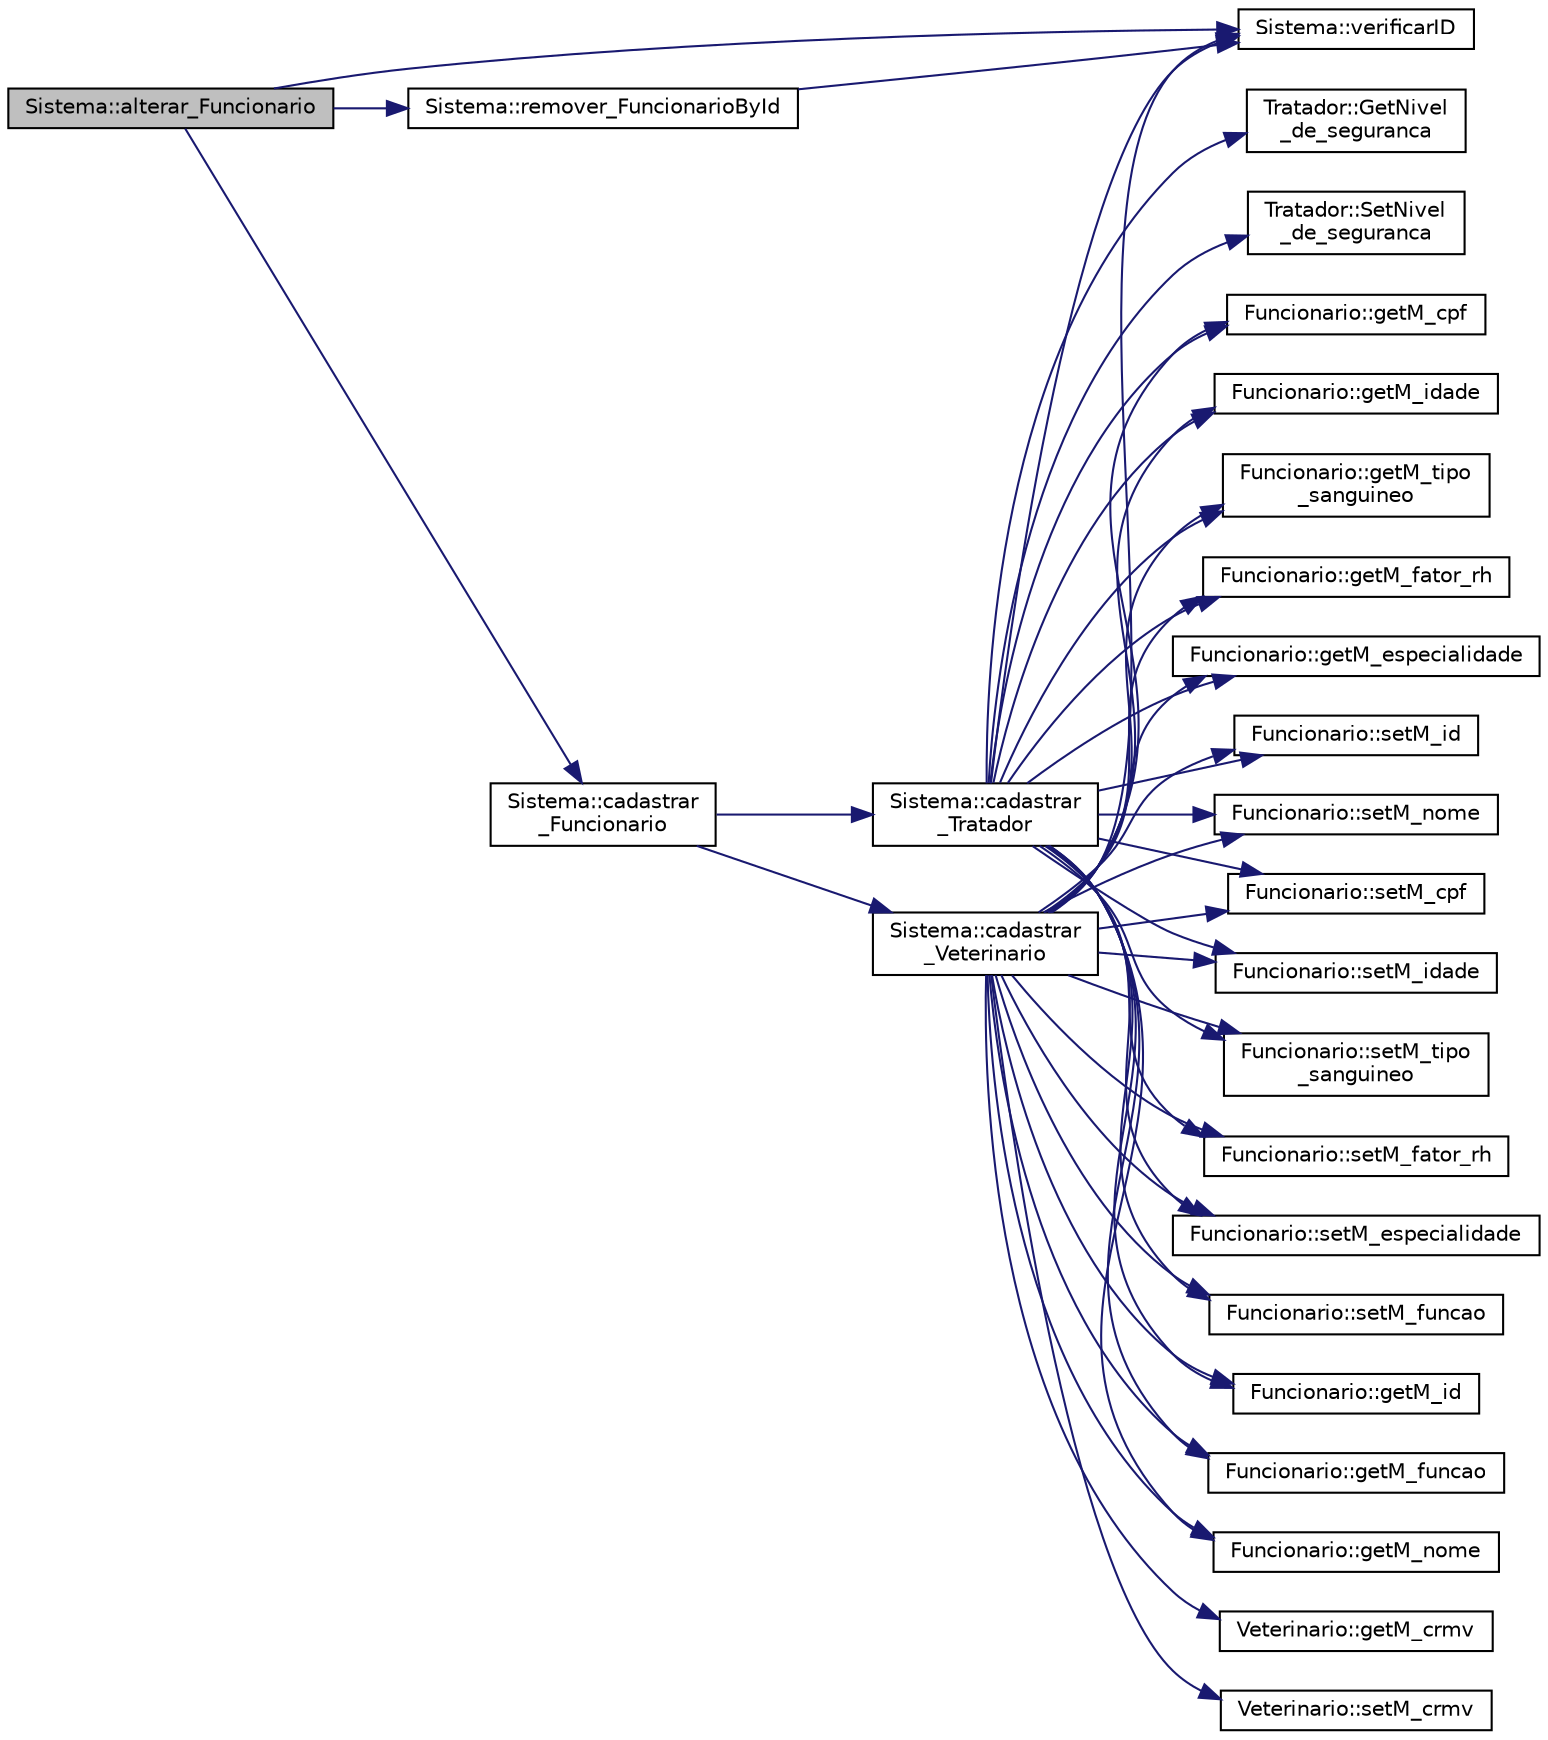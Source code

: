 digraph "Sistema::alterar_Funcionario"
{
  edge [fontname="Helvetica",fontsize="10",labelfontname="Helvetica",labelfontsize="10"];
  node [fontname="Helvetica",fontsize="10",shape=record];
  rankdir="LR";
  Node6 [label="Sistema::alterar_Funcionario",height=0.2,width=0.4,color="black", fillcolor="grey75", style="filled", fontcolor="black"];
  Node6 -> Node7 [color="midnightblue",fontsize="10",style="solid",fontname="Helvetica"];
  Node7 [label="Sistema::cadastrar\l_Funcionario",height=0.2,width=0.4,color="black", fillcolor="white", style="filled",URL="$class_sistema.html#a09f67281b0cce5adc53ca5ba61889b1a",tooltip="Sistema de cadastro de funcionário. "];
  Node7 -> Node8 [color="midnightblue",fontsize="10",style="solid",fontname="Helvetica"];
  Node8 [label="Sistema::cadastrar\l_Tratador",height=0.2,width=0.4,color="black", fillcolor="white", style="filled",URL="$class_sistema.html#a8ced2bfb34f49850cb7304aa310a3f33",tooltip="Cadastra um tratador. "];
  Node8 -> Node9 [color="midnightblue",fontsize="10",style="solid",fontname="Helvetica"];
  Node9 [label="Sistema::verificarID",height=0.2,width=0.4,color="black", fillcolor="white", style="filled",URL="$class_sistema.html#a1d9ef2a50059785ec0d5d09e89a20b4f",tooltip="Checa se id do funcionário já existe. "];
  Node8 -> Node10 [color="midnightblue",fontsize="10",style="solid",fontname="Helvetica"];
  Node10 [label="Funcionario::setM_id",height=0.2,width=0.4,color="black", fillcolor="white", style="filled",URL="$class_funcionario.html#a9918c88dd2985cb8643f28407e5f0236"];
  Node8 -> Node11 [color="midnightblue",fontsize="10",style="solid",fontname="Helvetica"];
  Node11 [label="Funcionario::setM_nome",height=0.2,width=0.4,color="black", fillcolor="white", style="filled",URL="$class_funcionario.html#a85a4128d2eae877de922cd3259054e43"];
  Node8 -> Node12 [color="midnightblue",fontsize="10",style="solid",fontname="Helvetica"];
  Node12 [label="Funcionario::setM_cpf",height=0.2,width=0.4,color="black", fillcolor="white", style="filled",URL="$class_funcionario.html#a34df8d7817934b39bf55862532f222f6"];
  Node8 -> Node13 [color="midnightblue",fontsize="10",style="solid",fontname="Helvetica"];
  Node13 [label="Funcionario::setM_idade",height=0.2,width=0.4,color="black", fillcolor="white", style="filled",URL="$class_funcionario.html#a94d479f6870613825b0d6fb1b914bac0"];
  Node8 -> Node14 [color="midnightblue",fontsize="10",style="solid",fontname="Helvetica"];
  Node14 [label="Funcionario::setM_tipo\l_sanguineo",height=0.2,width=0.4,color="black", fillcolor="white", style="filled",URL="$class_funcionario.html#aaa528174dd7a3e3d3d7dfd5a20455a34"];
  Node8 -> Node15 [color="midnightblue",fontsize="10",style="solid",fontname="Helvetica"];
  Node15 [label="Funcionario::setM_fator_rh",height=0.2,width=0.4,color="black", fillcolor="white", style="filled",URL="$class_funcionario.html#a96f023d8dbc4b2ee7ead46a1cb91e9a2"];
  Node8 -> Node16 [color="midnightblue",fontsize="10",style="solid",fontname="Helvetica"];
  Node16 [label="Funcionario::setM_especialidade",height=0.2,width=0.4,color="black", fillcolor="white", style="filled",URL="$class_funcionario.html#a19534737bd7bf7f4b308bffebdfaa9cd"];
  Node8 -> Node17 [color="midnightblue",fontsize="10",style="solid",fontname="Helvetica"];
  Node17 [label="Funcionario::setM_funcao",height=0.2,width=0.4,color="black", fillcolor="white", style="filled",URL="$class_funcionario.html#a9de9412bb27baa22675f288548b8d870"];
  Node8 -> Node18 [color="midnightblue",fontsize="10",style="solid",fontname="Helvetica"];
  Node18 [label="Tratador::SetNivel\l_de_seguranca",height=0.2,width=0.4,color="black", fillcolor="white", style="filled",URL="$class_tratador.html#ad6335d5e5a07ee418ec32b7624f2de06"];
  Node8 -> Node19 [color="midnightblue",fontsize="10",style="solid",fontname="Helvetica"];
  Node19 [label="Funcionario::getM_id",height=0.2,width=0.4,color="black", fillcolor="white", style="filled",URL="$class_funcionario.html#a28862fda8ac97bae17caa6c6d8659ca8"];
  Node8 -> Node20 [color="midnightblue",fontsize="10",style="solid",fontname="Helvetica"];
  Node20 [label="Funcionario::getM_funcao",height=0.2,width=0.4,color="black", fillcolor="white", style="filled",URL="$class_funcionario.html#af9b915ef86c488403c1f3843bbf8fd95"];
  Node8 -> Node21 [color="midnightblue",fontsize="10",style="solid",fontname="Helvetica"];
  Node21 [label="Funcionario::getM_nome",height=0.2,width=0.4,color="black", fillcolor="white", style="filled",URL="$class_funcionario.html#abfafc40b693e6bf765998a78d23b2e58"];
  Node8 -> Node22 [color="midnightblue",fontsize="10",style="solid",fontname="Helvetica"];
  Node22 [label="Funcionario::getM_cpf",height=0.2,width=0.4,color="black", fillcolor="white", style="filled",URL="$class_funcionario.html#afe90ceedae9ae30ba014aa43e0556744"];
  Node8 -> Node23 [color="midnightblue",fontsize="10",style="solid",fontname="Helvetica"];
  Node23 [label="Funcionario::getM_idade",height=0.2,width=0.4,color="black", fillcolor="white", style="filled",URL="$class_funcionario.html#aa070eee31dbde8832868518a0f0d1436"];
  Node8 -> Node24 [color="midnightblue",fontsize="10",style="solid",fontname="Helvetica"];
  Node24 [label="Funcionario::getM_tipo\l_sanguineo",height=0.2,width=0.4,color="black", fillcolor="white", style="filled",URL="$class_funcionario.html#a43899ba443365c1e3b5e78e37a8ccd85"];
  Node8 -> Node25 [color="midnightblue",fontsize="10",style="solid",fontname="Helvetica"];
  Node25 [label="Funcionario::getM_fator_rh",height=0.2,width=0.4,color="black", fillcolor="white", style="filled",URL="$class_funcionario.html#ab34e46ef33b0f2918bcf129772ca28fb"];
  Node8 -> Node26 [color="midnightblue",fontsize="10",style="solid",fontname="Helvetica"];
  Node26 [label="Funcionario::getM_especialidade",height=0.2,width=0.4,color="black", fillcolor="white", style="filled",URL="$class_funcionario.html#ad04c633c1d9c9d0c0e794bad0b4d2adf"];
  Node8 -> Node27 [color="midnightblue",fontsize="10",style="solid",fontname="Helvetica"];
  Node27 [label="Tratador::GetNivel\l_de_seguranca",height=0.2,width=0.4,color="black", fillcolor="white", style="filled",URL="$class_tratador.html#a0cbcf60a869f43d17a040458aaf6a129"];
  Node7 -> Node28 [color="midnightblue",fontsize="10",style="solid",fontname="Helvetica"];
  Node28 [label="Sistema::cadastrar\l_Veterinario",height=0.2,width=0.4,color="black", fillcolor="white", style="filled",URL="$class_sistema.html#ae571232cb93233d37b18ca90edff3b53",tooltip="Cadastra um veterinário. "];
  Node28 -> Node9 [color="midnightblue",fontsize="10",style="solid",fontname="Helvetica"];
  Node28 -> Node10 [color="midnightblue",fontsize="10",style="solid",fontname="Helvetica"];
  Node28 -> Node11 [color="midnightblue",fontsize="10",style="solid",fontname="Helvetica"];
  Node28 -> Node12 [color="midnightblue",fontsize="10",style="solid",fontname="Helvetica"];
  Node28 -> Node13 [color="midnightblue",fontsize="10",style="solid",fontname="Helvetica"];
  Node28 -> Node14 [color="midnightblue",fontsize="10",style="solid",fontname="Helvetica"];
  Node28 -> Node15 [color="midnightblue",fontsize="10",style="solid",fontname="Helvetica"];
  Node28 -> Node16 [color="midnightblue",fontsize="10",style="solid",fontname="Helvetica"];
  Node28 -> Node17 [color="midnightblue",fontsize="10",style="solid",fontname="Helvetica"];
  Node28 -> Node29 [color="midnightblue",fontsize="10",style="solid",fontname="Helvetica"];
  Node29 [label="Veterinario::setM_crmv",height=0.2,width=0.4,color="black", fillcolor="white", style="filled",URL="$class_veterinario.html#acf26003c9aea0fdc3fe5e1d52ff4772f"];
  Node28 -> Node19 [color="midnightblue",fontsize="10",style="solid",fontname="Helvetica"];
  Node28 -> Node20 [color="midnightblue",fontsize="10",style="solid",fontname="Helvetica"];
  Node28 -> Node21 [color="midnightblue",fontsize="10",style="solid",fontname="Helvetica"];
  Node28 -> Node22 [color="midnightblue",fontsize="10",style="solid",fontname="Helvetica"];
  Node28 -> Node23 [color="midnightblue",fontsize="10",style="solid",fontname="Helvetica"];
  Node28 -> Node24 [color="midnightblue",fontsize="10",style="solid",fontname="Helvetica"];
  Node28 -> Node25 [color="midnightblue",fontsize="10",style="solid",fontname="Helvetica"];
  Node28 -> Node26 [color="midnightblue",fontsize="10",style="solid",fontname="Helvetica"];
  Node28 -> Node30 [color="midnightblue",fontsize="10",style="solid",fontname="Helvetica"];
  Node30 [label="Veterinario::getM_crmv",height=0.2,width=0.4,color="black", fillcolor="white", style="filled",URL="$class_veterinario.html#aa78460eaeca71eb467c6eb57df7e287d"];
  Node6 -> Node31 [color="midnightblue",fontsize="10",style="solid",fontname="Helvetica"];
  Node31 [label="Sistema::remover_FuncionarioById",height=0.2,width=0.4,color="black", fillcolor="white", style="filled",URL="$class_sistema.html#ad19c4ab720ec140cc04c176fd97f45f5",tooltip="Remove um funcionário pelo id. "];
  Node31 -> Node9 [color="midnightblue",fontsize="10",style="solid",fontname="Helvetica"];
  Node6 -> Node9 [color="midnightblue",fontsize="10",style="solid",fontname="Helvetica"];
}
